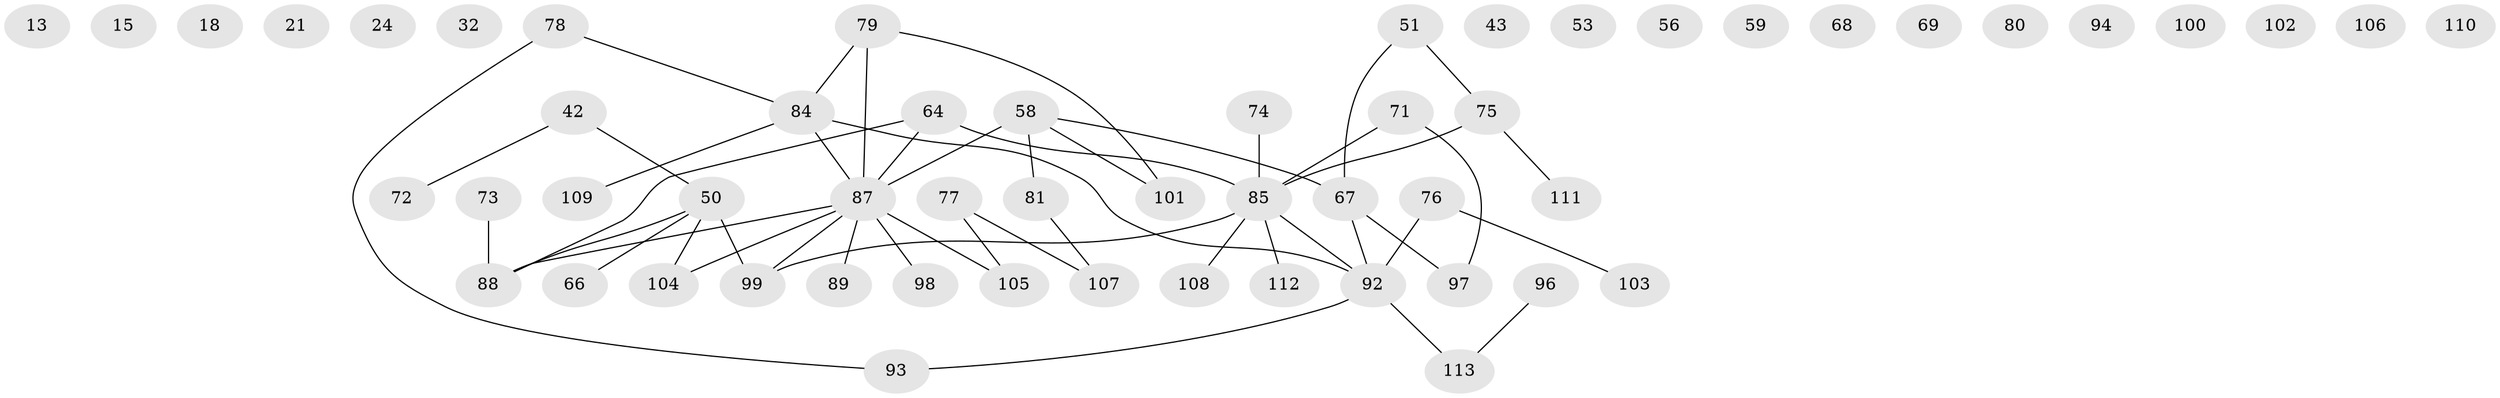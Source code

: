 // original degree distribution, {2: 0.2920353982300885, 1: 0.22123893805309736, 4: 0.07964601769911504, 5: 0.04424778761061947, 0: 0.1592920353982301, 3: 0.18584070796460178, 6: 0.008849557522123894, 9: 0.008849557522123894}
// Generated by graph-tools (version 1.1) at 2025/38/03/09/25 04:38:48]
// undirected, 56 vertices, 49 edges
graph export_dot {
graph [start="1"]
  node [color=gray90,style=filled];
  13;
  15;
  18;
  21;
  24;
  32;
  42;
  43;
  50;
  51;
  53;
  56;
  58 [super="+23+25"];
  59;
  64 [super="+19"];
  66;
  67;
  68;
  69;
  71 [super="+16"];
  72 [super="+31"];
  73;
  74;
  75 [super="+63"];
  76 [super="+62"];
  77 [super="+34+52"];
  78;
  79 [super="+14+39+46"];
  80;
  81;
  84 [super="+49+61"];
  85 [super="+4+30+41+38+45+70"];
  87 [super="+40+44+65"];
  88 [super="+17"];
  89;
  92 [super="+86+90"];
  93;
  94;
  96;
  97;
  98;
  99 [super="+36+54+95"];
  100;
  101 [super="+83"];
  102;
  103;
  104 [super="+91"];
  105;
  106;
  107;
  108;
  109;
  110;
  111;
  112;
  113 [super="+2+82+60"];
  42 -- 50;
  42 -- 72;
  50 -- 66;
  50 -- 88 [weight=2];
  50 -- 104;
  50 -- 99;
  51 -- 67;
  51 -- 75;
  58 -- 81;
  58 -- 67;
  58 -- 87 [weight=3];
  58 -- 101;
  64 -- 87;
  64 -- 88 [weight=2];
  64 -- 85 [weight=2];
  67 -- 97;
  67 -- 92;
  71 -- 97;
  71 -- 85;
  73 -- 88;
  74 -- 85;
  75 -- 111;
  75 -- 85 [weight=2];
  76 -- 103;
  76 -- 92 [weight=2];
  77 -- 105;
  77 -- 107;
  78 -- 93;
  78 -- 84;
  79 -- 84;
  79 -- 101;
  79 -- 87;
  81 -- 107;
  84 -- 92 [weight=2];
  84 -- 109;
  84 -- 87;
  85 -- 108;
  85 -- 112;
  85 -- 99;
  85 -- 92 [weight=2];
  87 -- 99;
  87 -- 98;
  87 -- 104;
  87 -- 105;
  87 -- 88;
  87 -- 89;
  92 -- 93;
  92 -- 113;
  96 -- 113;
}
